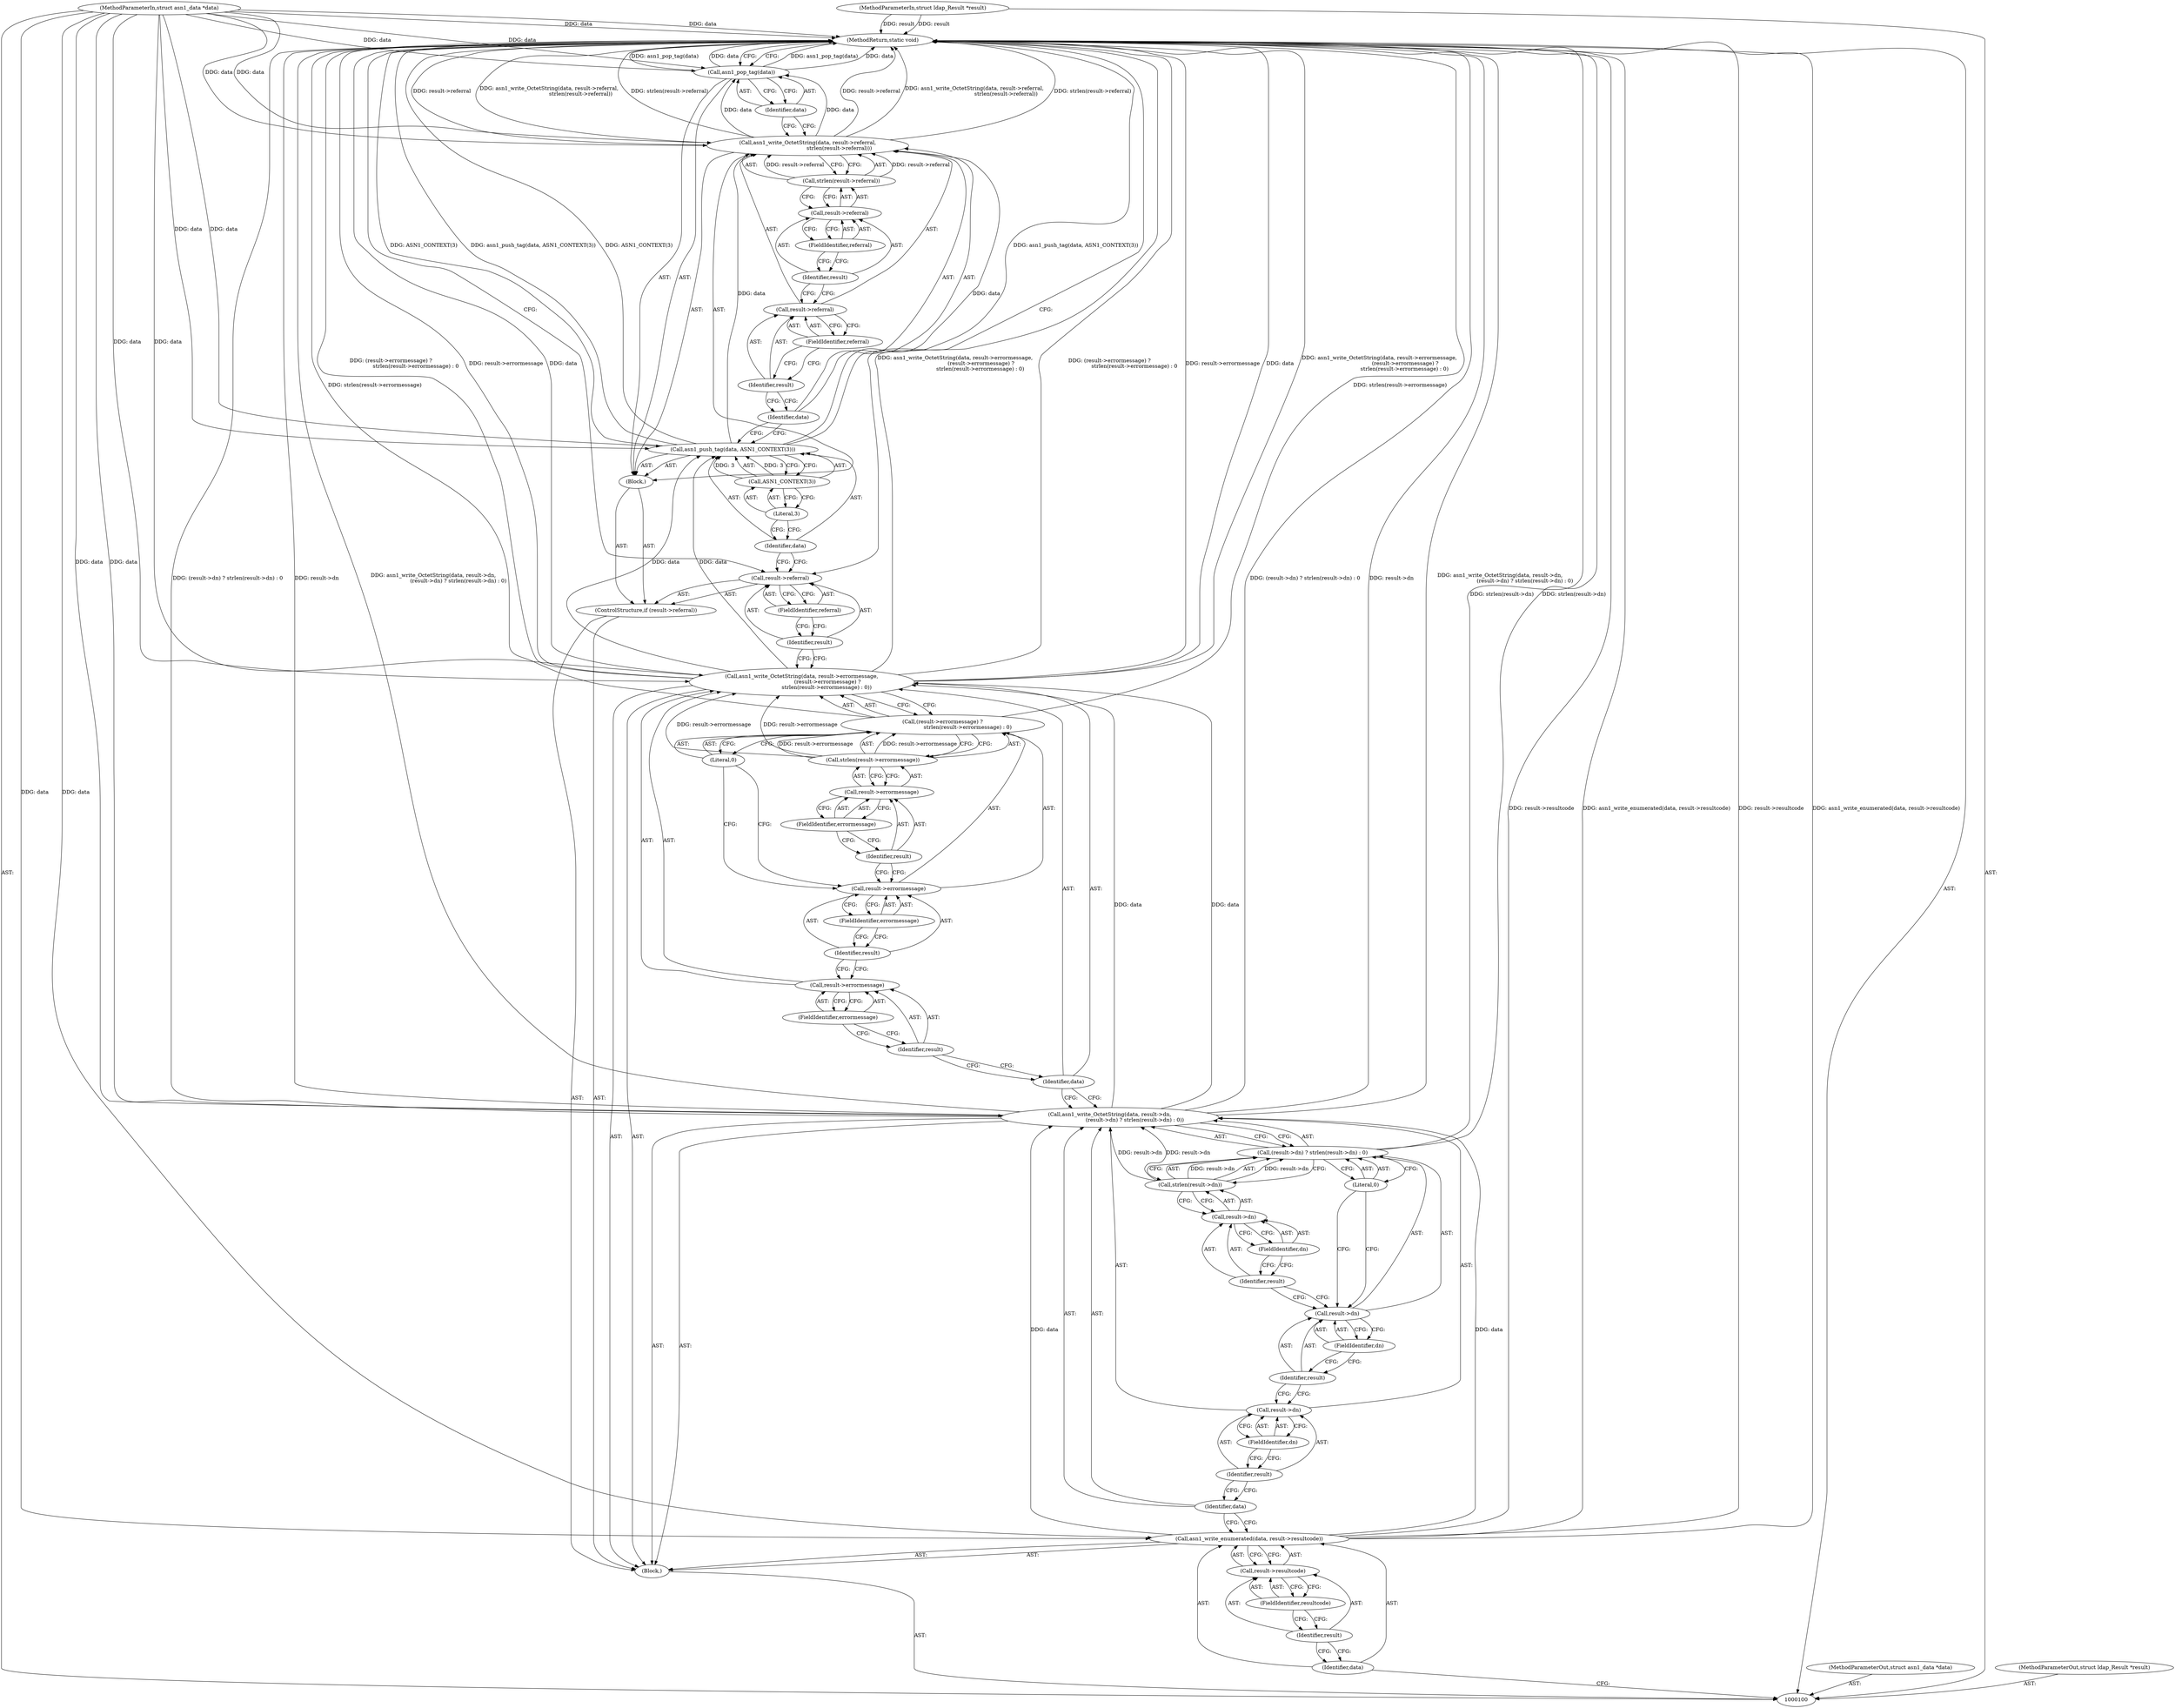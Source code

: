 digraph "1_samba_530d50a1abdcdf4d1775652d4c456c1274d83d8d_0" {
"1000157" [label="(MethodReturn,static void)"];
"1000101" [label="(MethodParameterIn,struct asn1_data *data)"];
"1000203" [label="(MethodParameterOut,struct asn1_data *data)"];
"1000102" [label="(MethodParameterIn,struct ldap_Result *result)"];
"1000204" [label="(MethodParameterOut,struct ldap_Result *result)"];
"1000142" [label="(Call,asn1_push_tag(data, ASN1_CONTEXT(3)))"];
"1000143" [label="(Identifier,data)"];
"1000144" [label="(Call,ASN1_CONTEXT(3))"];
"1000145" [label="(Literal,3)"];
"1000146" [label="(Call,asn1_write_OctetString(data, result->referral,\n                                      strlen(result->referral)))"];
"1000147" [label="(Identifier,data)"];
"1000148" [label="(Call,result->referral)"];
"1000149" [label="(Identifier,result)"];
"1000150" [label="(FieldIdentifier,referral)"];
"1000151" [label="(Call,strlen(result->referral))"];
"1000152" [label="(Call,result->referral)"];
"1000153" [label="(Identifier,result)"];
"1000154" [label="(FieldIdentifier,referral)"];
"1000155" [label="(Call,asn1_pop_tag(data))"];
"1000156" [label="(Identifier,data)"];
"1000103" [label="(Block,)"];
"1000105" [label="(Identifier,data)"];
"1000106" [label="(Call,result->resultcode)"];
"1000107" [label="(Identifier,result)"];
"1000108" [label="(FieldIdentifier,resultcode)"];
"1000104" [label="(Call,asn1_write_enumerated(data, result->resultcode))"];
"1000110" [label="(Identifier,data)"];
"1000111" [label="(Call,result->dn)"];
"1000112" [label="(Identifier,result)"];
"1000113" [label="(FieldIdentifier,dn)"];
"1000109" [label="(Call,asn1_write_OctetString(data, result->dn,\n                              (result->dn) ? strlen(result->dn) : 0))"];
"1000114" [label="(Call,(result->dn) ? strlen(result->dn) : 0)"];
"1000115" [label="(Call,result->dn)"];
"1000116" [label="(Identifier,result)"];
"1000117" [label="(FieldIdentifier,dn)"];
"1000118" [label="(Call,strlen(result->dn))"];
"1000119" [label="(Call,result->dn)"];
"1000120" [label="(Identifier,result)"];
"1000121" [label="(FieldIdentifier,dn)"];
"1000122" [label="(Literal,0)"];
"1000124" [label="(Identifier,data)"];
"1000125" [label="(Call,result->errormessage)"];
"1000126" [label="(Identifier,result)"];
"1000127" [label="(FieldIdentifier,errormessage)"];
"1000123" [label="(Call,asn1_write_OctetString(data, result->errormessage,\n                               (result->errormessage) ?\n                              strlen(result->errormessage) : 0))"];
"1000128" [label="(Call,(result->errormessage) ?\n                              strlen(result->errormessage) : 0)"];
"1000129" [label="(Call,result->errormessage)"];
"1000130" [label="(Identifier,result)"];
"1000131" [label="(FieldIdentifier,errormessage)"];
"1000132" [label="(Call,strlen(result->errormessage))"];
"1000133" [label="(Call,result->errormessage)"];
"1000134" [label="(Identifier,result)"];
"1000135" [label="(FieldIdentifier,errormessage)"];
"1000136" [label="(Literal,0)"];
"1000138" [label="(Call,result->referral)"];
"1000139" [label="(Identifier,result)"];
"1000140" [label="(FieldIdentifier,referral)"];
"1000141" [label="(Block,)"];
"1000137" [label="(ControlStructure,if (result->referral))"];
"1000157" -> "1000100"  [label="AST: "];
"1000157" -> "1000155"  [label="CFG: "];
"1000157" -> "1000138"  [label="CFG: "];
"1000142" -> "1000157"  [label="DDG: asn1_push_tag(data, ASN1_CONTEXT(3))"];
"1000142" -> "1000157"  [label="DDG: ASN1_CONTEXT(3)"];
"1000123" -> "1000157"  [label="DDG: result->errormessage"];
"1000123" -> "1000157"  [label="DDG: data"];
"1000123" -> "1000157"  [label="DDG: asn1_write_OctetString(data, result->errormessage,\n                               (result->errormessage) ?\n                              strlen(result->errormessage) : 0)"];
"1000123" -> "1000157"  [label="DDG: (result->errormessage) ?\n                              strlen(result->errormessage) : 0"];
"1000146" -> "1000157"  [label="DDG: strlen(result->referral)"];
"1000146" -> "1000157"  [label="DDG: result->referral"];
"1000146" -> "1000157"  [label="DDG: asn1_write_OctetString(data, result->referral,\n                                      strlen(result->referral))"];
"1000104" -> "1000157"  [label="DDG: asn1_write_enumerated(data, result->resultcode)"];
"1000104" -> "1000157"  [label="DDG: result->resultcode"];
"1000109" -> "1000157"  [label="DDG: (result->dn) ? strlen(result->dn) : 0"];
"1000109" -> "1000157"  [label="DDG: result->dn"];
"1000109" -> "1000157"  [label="DDG: asn1_write_OctetString(data, result->dn,\n                              (result->dn) ? strlen(result->dn) : 0)"];
"1000114" -> "1000157"  [label="DDG: strlen(result->dn)"];
"1000102" -> "1000157"  [label="DDG: result"];
"1000101" -> "1000157"  [label="DDG: data"];
"1000128" -> "1000157"  [label="DDG: strlen(result->errormessage)"];
"1000155" -> "1000157"  [label="DDG: asn1_pop_tag(data)"];
"1000155" -> "1000157"  [label="DDG: data"];
"1000101" -> "1000100"  [label="AST: "];
"1000101" -> "1000157"  [label="DDG: data"];
"1000101" -> "1000104"  [label="DDG: data"];
"1000101" -> "1000109"  [label="DDG: data"];
"1000101" -> "1000123"  [label="DDG: data"];
"1000101" -> "1000142"  [label="DDG: data"];
"1000101" -> "1000146"  [label="DDG: data"];
"1000101" -> "1000155"  [label="DDG: data"];
"1000203" -> "1000100"  [label="AST: "];
"1000102" -> "1000100"  [label="AST: "];
"1000102" -> "1000157"  [label="DDG: result"];
"1000204" -> "1000100"  [label="AST: "];
"1000142" -> "1000141"  [label="AST: "];
"1000142" -> "1000144"  [label="CFG: "];
"1000143" -> "1000142"  [label="AST: "];
"1000144" -> "1000142"  [label="AST: "];
"1000147" -> "1000142"  [label="CFG: "];
"1000142" -> "1000157"  [label="DDG: asn1_push_tag(data, ASN1_CONTEXT(3))"];
"1000142" -> "1000157"  [label="DDG: ASN1_CONTEXT(3)"];
"1000123" -> "1000142"  [label="DDG: data"];
"1000101" -> "1000142"  [label="DDG: data"];
"1000144" -> "1000142"  [label="DDG: 3"];
"1000142" -> "1000146"  [label="DDG: data"];
"1000143" -> "1000142"  [label="AST: "];
"1000143" -> "1000138"  [label="CFG: "];
"1000145" -> "1000143"  [label="CFG: "];
"1000144" -> "1000142"  [label="AST: "];
"1000144" -> "1000145"  [label="CFG: "];
"1000145" -> "1000144"  [label="AST: "];
"1000142" -> "1000144"  [label="CFG: "];
"1000144" -> "1000142"  [label="DDG: 3"];
"1000145" -> "1000144"  [label="AST: "];
"1000145" -> "1000143"  [label="CFG: "];
"1000144" -> "1000145"  [label="CFG: "];
"1000146" -> "1000141"  [label="AST: "];
"1000146" -> "1000151"  [label="CFG: "];
"1000147" -> "1000146"  [label="AST: "];
"1000148" -> "1000146"  [label="AST: "];
"1000151" -> "1000146"  [label="AST: "];
"1000156" -> "1000146"  [label="CFG: "];
"1000146" -> "1000157"  [label="DDG: strlen(result->referral)"];
"1000146" -> "1000157"  [label="DDG: result->referral"];
"1000146" -> "1000157"  [label="DDG: asn1_write_OctetString(data, result->referral,\n                                      strlen(result->referral))"];
"1000142" -> "1000146"  [label="DDG: data"];
"1000101" -> "1000146"  [label="DDG: data"];
"1000151" -> "1000146"  [label="DDG: result->referral"];
"1000146" -> "1000155"  [label="DDG: data"];
"1000147" -> "1000146"  [label="AST: "];
"1000147" -> "1000142"  [label="CFG: "];
"1000149" -> "1000147"  [label="CFG: "];
"1000148" -> "1000146"  [label="AST: "];
"1000148" -> "1000150"  [label="CFG: "];
"1000149" -> "1000148"  [label="AST: "];
"1000150" -> "1000148"  [label="AST: "];
"1000153" -> "1000148"  [label="CFG: "];
"1000149" -> "1000148"  [label="AST: "];
"1000149" -> "1000147"  [label="CFG: "];
"1000150" -> "1000149"  [label="CFG: "];
"1000150" -> "1000148"  [label="AST: "];
"1000150" -> "1000149"  [label="CFG: "];
"1000148" -> "1000150"  [label="CFG: "];
"1000151" -> "1000146"  [label="AST: "];
"1000151" -> "1000152"  [label="CFG: "];
"1000152" -> "1000151"  [label="AST: "];
"1000146" -> "1000151"  [label="CFG: "];
"1000151" -> "1000146"  [label="DDG: result->referral"];
"1000152" -> "1000151"  [label="AST: "];
"1000152" -> "1000154"  [label="CFG: "];
"1000153" -> "1000152"  [label="AST: "];
"1000154" -> "1000152"  [label="AST: "];
"1000151" -> "1000152"  [label="CFG: "];
"1000153" -> "1000152"  [label="AST: "];
"1000153" -> "1000148"  [label="CFG: "];
"1000154" -> "1000153"  [label="CFG: "];
"1000154" -> "1000152"  [label="AST: "];
"1000154" -> "1000153"  [label="CFG: "];
"1000152" -> "1000154"  [label="CFG: "];
"1000155" -> "1000141"  [label="AST: "];
"1000155" -> "1000156"  [label="CFG: "];
"1000156" -> "1000155"  [label="AST: "];
"1000157" -> "1000155"  [label="CFG: "];
"1000155" -> "1000157"  [label="DDG: asn1_pop_tag(data)"];
"1000155" -> "1000157"  [label="DDG: data"];
"1000146" -> "1000155"  [label="DDG: data"];
"1000101" -> "1000155"  [label="DDG: data"];
"1000156" -> "1000155"  [label="AST: "];
"1000156" -> "1000146"  [label="CFG: "];
"1000155" -> "1000156"  [label="CFG: "];
"1000103" -> "1000100"  [label="AST: "];
"1000104" -> "1000103"  [label="AST: "];
"1000109" -> "1000103"  [label="AST: "];
"1000123" -> "1000103"  [label="AST: "];
"1000137" -> "1000103"  [label="AST: "];
"1000105" -> "1000104"  [label="AST: "];
"1000105" -> "1000100"  [label="CFG: "];
"1000107" -> "1000105"  [label="CFG: "];
"1000106" -> "1000104"  [label="AST: "];
"1000106" -> "1000108"  [label="CFG: "];
"1000107" -> "1000106"  [label="AST: "];
"1000108" -> "1000106"  [label="AST: "];
"1000104" -> "1000106"  [label="CFG: "];
"1000107" -> "1000106"  [label="AST: "];
"1000107" -> "1000105"  [label="CFG: "];
"1000108" -> "1000107"  [label="CFG: "];
"1000108" -> "1000106"  [label="AST: "];
"1000108" -> "1000107"  [label="CFG: "];
"1000106" -> "1000108"  [label="CFG: "];
"1000104" -> "1000103"  [label="AST: "];
"1000104" -> "1000106"  [label="CFG: "];
"1000105" -> "1000104"  [label="AST: "];
"1000106" -> "1000104"  [label="AST: "];
"1000110" -> "1000104"  [label="CFG: "];
"1000104" -> "1000157"  [label="DDG: asn1_write_enumerated(data, result->resultcode)"];
"1000104" -> "1000157"  [label="DDG: result->resultcode"];
"1000101" -> "1000104"  [label="DDG: data"];
"1000104" -> "1000109"  [label="DDG: data"];
"1000110" -> "1000109"  [label="AST: "];
"1000110" -> "1000104"  [label="CFG: "];
"1000112" -> "1000110"  [label="CFG: "];
"1000111" -> "1000109"  [label="AST: "];
"1000111" -> "1000113"  [label="CFG: "];
"1000112" -> "1000111"  [label="AST: "];
"1000113" -> "1000111"  [label="AST: "];
"1000116" -> "1000111"  [label="CFG: "];
"1000112" -> "1000111"  [label="AST: "];
"1000112" -> "1000110"  [label="CFG: "];
"1000113" -> "1000112"  [label="CFG: "];
"1000113" -> "1000111"  [label="AST: "];
"1000113" -> "1000112"  [label="CFG: "];
"1000111" -> "1000113"  [label="CFG: "];
"1000109" -> "1000103"  [label="AST: "];
"1000109" -> "1000114"  [label="CFG: "];
"1000110" -> "1000109"  [label="AST: "];
"1000111" -> "1000109"  [label="AST: "];
"1000114" -> "1000109"  [label="AST: "];
"1000124" -> "1000109"  [label="CFG: "];
"1000109" -> "1000157"  [label="DDG: (result->dn) ? strlen(result->dn) : 0"];
"1000109" -> "1000157"  [label="DDG: result->dn"];
"1000109" -> "1000157"  [label="DDG: asn1_write_OctetString(data, result->dn,\n                              (result->dn) ? strlen(result->dn) : 0)"];
"1000104" -> "1000109"  [label="DDG: data"];
"1000101" -> "1000109"  [label="DDG: data"];
"1000118" -> "1000109"  [label="DDG: result->dn"];
"1000109" -> "1000123"  [label="DDG: data"];
"1000114" -> "1000109"  [label="AST: "];
"1000114" -> "1000118"  [label="CFG: "];
"1000114" -> "1000122"  [label="CFG: "];
"1000115" -> "1000114"  [label="AST: "];
"1000118" -> "1000114"  [label="AST: "];
"1000122" -> "1000114"  [label="AST: "];
"1000109" -> "1000114"  [label="CFG: "];
"1000114" -> "1000157"  [label="DDG: strlen(result->dn)"];
"1000118" -> "1000114"  [label="DDG: result->dn"];
"1000115" -> "1000114"  [label="AST: "];
"1000115" -> "1000117"  [label="CFG: "];
"1000116" -> "1000115"  [label="AST: "];
"1000117" -> "1000115"  [label="AST: "];
"1000120" -> "1000115"  [label="CFG: "];
"1000122" -> "1000115"  [label="CFG: "];
"1000116" -> "1000115"  [label="AST: "];
"1000116" -> "1000111"  [label="CFG: "];
"1000117" -> "1000116"  [label="CFG: "];
"1000117" -> "1000115"  [label="AST: "];
"1000117" -> "1000116"  [label="CFG: "];
"1000115" -> "1000117"  [label="CFG: "];
"1000118" -> "1000114"  [label="AST: "];
"1000118" -> "1000119"  [label="CFG: "];
"1000119" -> "1000118"  [label="AST: "];
"1000114" -> "1000118"  [label="CFG: "];
"1000118" -> "1000109"  [label="DDG: result->dn"];
"1000118" -> "1000114"  [label="DDG: result->dn"];
"1000119" -> "1000118"  [label="AST: "];
"1000119" -> "1000121"  [label="CFG: "];
"1000120" -> "1000119"  [label="AST: "];
"1000121" -> "1000119"  [label="AST: "];
"1000118" -> "1000119"  [label="CFG: "];
"1000120" -> "1000119"  [label="AST: "];
"1000120" -> "1000115"  [label="CFG: "];
"1000121" -> "1000120"  [label="CFG: "];
"1000121" -> "1000119"  [label="AST: "];
"1000121" -> "1000120"  [label="CFG: "];
"1000119" -> "1000121"  [label="CFG: "];
"1000122" -> "1000114"  [label="AST: "];
"1000122" -> "1000115"  [label="CFG: "];
"1000114" -> "1000122"  [label="CFG: "];
"1000124" -> "1000123"  [label="AST: "];
"1000124" -> "1000109"  [label="CFG: "];
"1000126" -> "1000124"  [label="CFG: "];
"1000125" -> "1000123"  [label="AST: "];
"1000125" -> "1000127"  [label="CFG: "];
"1000126" -> "1000125"  [label="AST: "];
"1000127" -> "1000125"  [label="AST: "];
"1000130" -> "1000125"  [label="CFG: "];
"1000126" -> "1000125"  [label="AST: "];
"1000126" -> "1000124"  [label="CFG: "];
"1000127" -> "1000126"  [label="CFG: "];
"1000127" -> "1000125"  [label="AST: "];
"1000127" -> "1000126"  [label="CFG: "];
"1000125" -> "1000127"  [label="CFG: "];
"1000123" -> "1000103"  [label="AST: "];
"1000123" -> "1000128"  [label="CFG: "];
"1000124" -> "1000123"  [label="AST: "];
"1000125" -> "1000123"  [label="AST: "];
"1000128" -> "1000123"  [label="AST: "];
"1000139" -> "1000123"  [label="CFG: "];
"1000123" -> "1000157"  [label="DDG: result->errormessage"];
"1000123" -> "1000157"  [label="DDG: data"];
"1000123" -> "1000157"  [label="DDG: asn1_write_OctetString(data, result->errormessage,\n                               (result->errormessage) ?\n                              strlen(result->errormessage) : 0)"];
"1000123" -> "1000157"  [label="DDG: (result->errormessage) ?\n                              strlen(result->errormessage) : 0"];
"1000109" -> "1000123"  [label="DDG: data"];
"1000101" -> "1000123"  [label="DDG: data"];
"1000132" -> "1000123"  [label="DDG: result->errormessage"];
"1000123" -> "1000142"  [label="DDG: data"];
"1000128" -> "1000123"  [label="AST: "];
"1000128" -> "1000132"  [label="CFG: "];
"1000128" -> "1000136"  [label="CFG: "];
"1000129" -> "1000128"  [label="AST: "];
"1000132" -> "1000128"  [label="AST: "];
"1000136" -> "1000128"  [label="AST: "];
"1000123" -> "1000128"  [label="CFG: "];
"1000128" -> "1000157"  [label="DDG: strlen(result->errormessage)"];
"1000132" -> "1000128"  [label="DDG: result->errormessage"];
"1000129" -> "1000128"  [label="AST: "];
"1000129" -> "1000131"  [label="CFG: "];
"1000130" -> "1000129"  [label="AST: "];
"1000131" -> "1000129"  [label="AST: "];
"1000134" -> "1000129"  [label="CFG: "];
"1000136" -> "1000129"  [label="CFG: "];
"1000130" -> "1000129"  [label="AST: "];
"1000130" -> "1000125"  [label="CFG: "];
"1000131" -> "1000130"  [label="CFG: "];
"1000131" -> "1000129"  [label="AST: "];
"1000131" -> "1000130"  [label="CFG: "];
"1000129" -> "1000131"  [label="CFG: "];
"1000132" -> "1000128"  [label="AST: "];
"1000132" -> "1000133"  [label="CFG: "];
"1000133" -> "1000132"  [label="AST: "];
"1000128" -> "1000132"  [label="CFG: "];
"1000132" -> "1000123"  [label="DDG: result->errormessage"];
"1000132" -> "1000128"  [label="DDG: result->errormessage"];
"1000133" -> "1000132"  [label="AST: "];
"1000133" -> "1000135"  [label="CFG: "];
"1000134" -> "1000133"  [label="AST: "];
"1000135" -> "1000133"  [label="AST: "];
"1000132" -> "1000133"  [label="CFG: "];
"1000134" -> "1000133"  [label="AST: "];
"1000134" -> "1000129"  [label="CFG: "];
"1000135" -> "1000134"  [label="CFG: "];
"1000135" -> "1000133"  [label="AST: "];
"1000135" -> "1000134"  [label="CFG: "];
"1000133" -> "1000135"  [label="CFG: "];
"1000136" -> "1000128"  [label="AST: "];
"1000136" -> "1000129"  [label="CFG: "];
"1000128" -> "1000136"  [label="CFG: "];
"1000138" -> "1000137"  [label="AST: "];
"1000138" -> "1000140"  [label="CFG: "];
"1000139" -> "1000138"  [label="AST: "];
"1000140" -> "1000138"  [label="AST: "];
"1000143" -> "1000138"  [label="CFG: "];
"1000157" -> "1000138"  [label="CFG: "];
"1000139" -> "1000138"  [label="AST: "];
"1000139" -> "1000123"  [label="CFG: "];
"1000140" -> "1000139"  [label="CFG: "];
"1000140" -> "1000138"  [label="AST: "];
"1000140" -> "1000139"  [label="CFG: "];
"1000138" -> "1000140"  [label="CFG: "];
"1000141" -> "1000137"  [label="AST: "];
"1000142" -> "1000141"  [label="AST: "];
"1000146" -> "1000141"  [label="AST: "];
"1000155" -> "1000141"  [label="AST: "];
"1000137" -> "1000103"  [label="AST: "];
"1000138" -> "1000137"  [label="AST: "];
"1000141" -> "1000137"  [label="AST: "];
}
